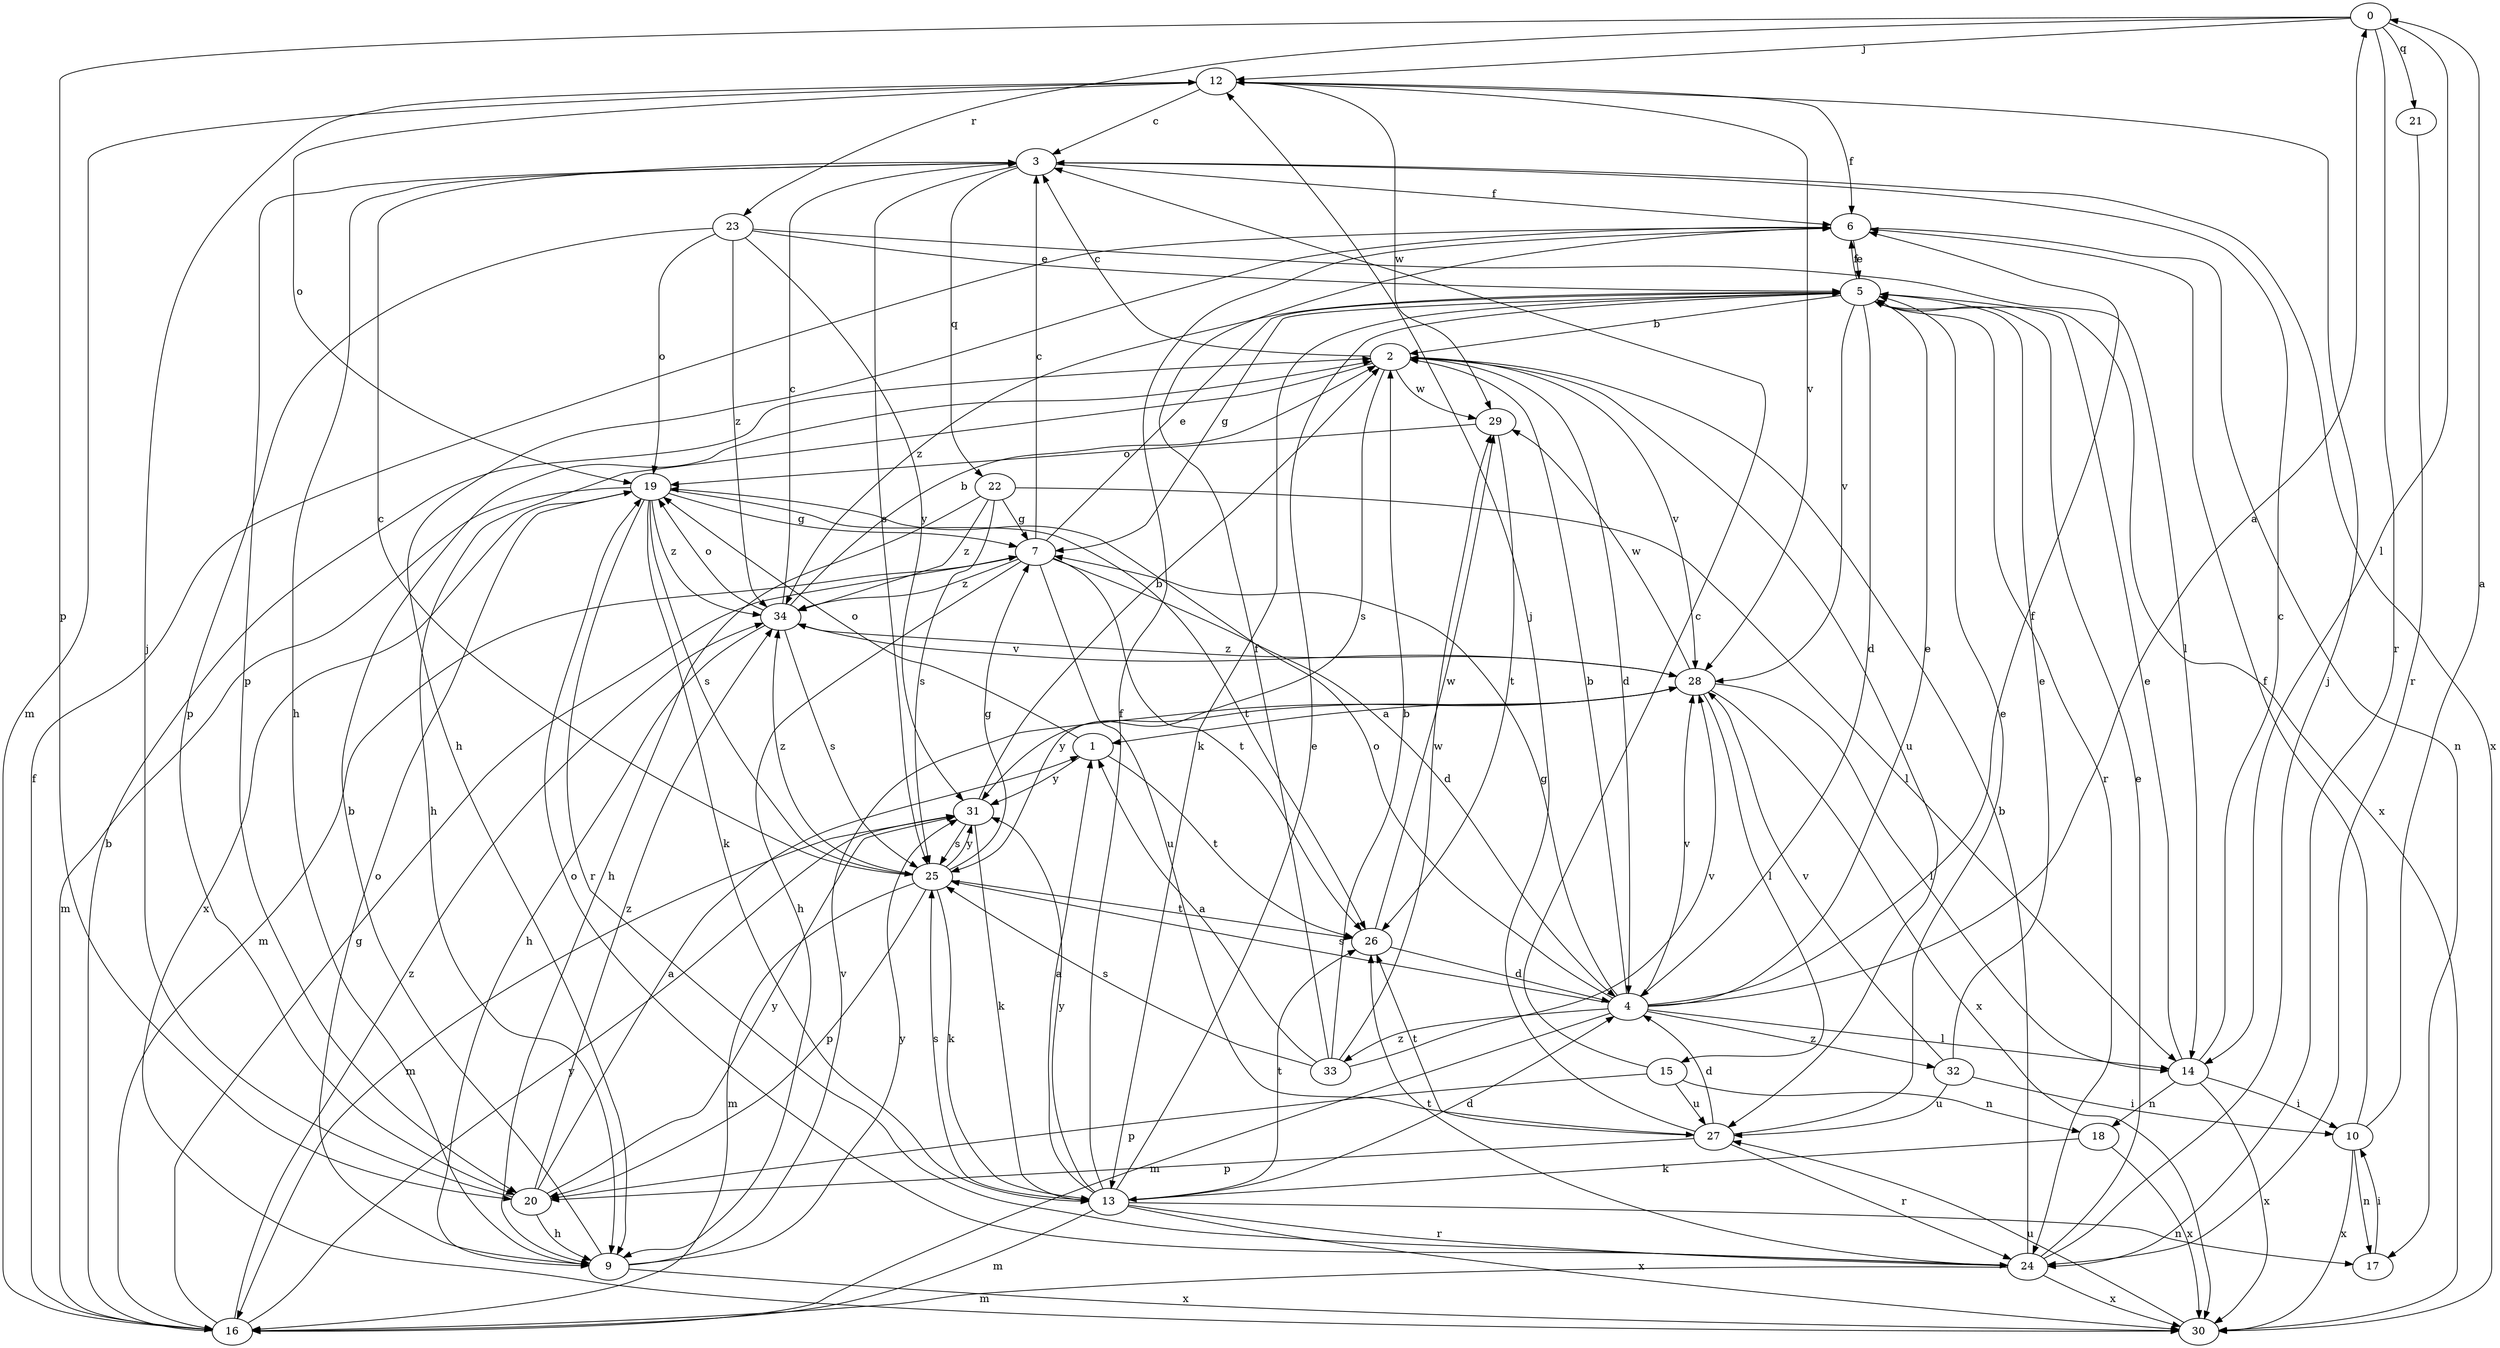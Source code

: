 strict digraph  {
0;
1;
2;
3;
4;
5;
6;
7;
9;
10;
12;
13;
14;
15;
16;
17;
18;
19;
20;
21;
22;
23;
24;
25;
26;
27;
28;
29;
30;
31;
32;
33;
34;
0 -> 12  [label=j];
0 -> 14  [label=l];
0 -> 20  [label=p];
0 -> 21  [label=q];
0 -> 23  [label=r];
0 -> 24  [label=r];
1 -> 19  [label=o];
1 -> 26  [label=t];
1 -> 31  [label=y];
2 -> 3  [label=c];
2 -> 4  [label=d];
2 -> 9  [label=h];
2 -> 25  [label=s];
2 -> 27  [label=u];
2 -> 28  [label=v];
2 -> 29  [label=w];
3 -> 6  [label=f];
3 -> 9  [label=h];
3 -> 20  [label=p];
3 -> 22  [label=q];
3 -> 25  [label=s];
3 -> 30  [label=x];
4 -> 0  [label=a];
4 -> 2  [label=b];
4 -> 5  [label=e];
4 -> 6  [label=f];
4 -> 7  [label=g];
4 -> 14  [label=l];
4 -> 16  [label=m];
4 -> 19  [label=o];
4 -> 25  [label=s];
4 -> 28  [label=v];
4 -> 32  [label=z];
4 -> 33  [label=z];
5 -> 2  [label=b];
5 -> 4  [label=d];
5 -> 6  [label=f];
5 -> 7  [label=g];
5 -> 13  [label=k];
5 -> 24  [label=r];
5 -> 28  [label=v];
5 -> 30  [label=x];
5 -> 34  [label=z];
6 -> 5  [label=e];
6 -> 9  [label=h];
6 -> 17  [label=n];
7 -> 3  [label=c];
7 -> 4  [label=d];
7 -> 5  [label=e];
7 -> 9  [label=h];
7 -> 16  [label=m];
7 -> 26  [label=t];
7 -> 27  [label=u];
7 -> 34  [label=z];
9 -> 2  [label=b];
9 -> 19  [label=o];
9 -> 28  [label=v];
9 -> 30  [label=x];
9 -> 31  [label=y];
10 -> 0  [label=a];
10 -> 6  [label=f];
10 -> 17  [label=n];
10 -> 30  [label=x];
12 -> 3  [label=c];
12 -> 6  [label=f];
12 -> 16  [label=m];
12 -> 19  [label=o];
12 -> 28  [label=v];
12 -> 29  [label=w];
13 -> 1  [label=a];
13 -> 4  [label=d];
13 -> 5  [label=e];
13 -> 6  [label=f];
13 -> 16  [label=m];
13 -> 17  [label=n];
13 -> 24  [label=r];
13 -> 25  [label=s];
13 -> 26  [label=t];
13 -> 30  [label=x];
13 -> 31  [label=y];
14 -> 3  [label=c];
14 -> 5  [label=e];
14 -> 10  [label=i];
14 -> 18  [label=n];
14 -> 30  [label=x];
15 -> 3  [label=c];
15 -> 18  [label=n];
15 -> 20  [label=p];
15 -> 27  [label=u];
16 -> 2  [label=b];
16 -> 6  [label=f];
16 -> 7  [label=g];
16 -> 31  [label=y];
16 -> 34  [label=z];
17 -> 10  [label=i];
18 -> 13  [label=k];
18 -> 30  [label=x];
19 -> 7  [label=g];
19 -> 13  [label=k];
19 -> 16  [label=m];
19 -> 24  [label=r];
19 -> 25  [label=s];
19 -> 26  [label=t];
19 -> 30  [label=x];
19 -> 34  [label=z];
20 -> 1  [label=a];
20 -> 9  [label=h];
20 -> 12  [label=j];
20 -> 31  [label=y];
20 -> 34  [label=z];
21 -> 24  [label=r];
22 -> 7  [label=g];
22 -> 9  [label=h];
22 -> 14  [label=l];
22 -> 25  [label=s];
22 -> 34  [label=z];
23 -> 5  [label=e];
23 -> 14  [label=l];
23 -> 19  [label=o];
23 -> 20  [label=p];
23 -> 31  [label=y];
23 -> 34  [label=z];
24 -> 2  [label=b];
24 -> 5  [label=e];
24 -> 12  [label=j];
24 -> 16  [label=m];
24 -> 19  [label=o];
24 -> 26  [label=t];
24 -> 30  [label=x];
25 -> 3  [label=c];
25 -> 7  [label=g];
25 -> 13  [label=k];
25 -> 16  [label=m];
25 -> 20  [label=p];
25 -> 26  [label=t];
25 -> 31  [label=y];
25 -> 34  [label=z];
26 -> 4  [label=d];
26 -> 29  [label=w];
27 -> 4  [label=d];
27 -> 5  [label=e];
27 -> 12  [label=j];
27 -> 20  [label=p];
27 -> 24  [label=r];
27 -> 26  [label=t];
28 -> 1  [label=a];
28 -> 14  [label=l];
28 -> 15  [label=l];
28 -> 29  [label=w];
28 -> 30  [label=x];
28 -> 31  [label=y];
28 -> 34  [label=z];
29 -> 19  [label=o];
29 -> 26  [label=t];
30 -> 27  [label=u];
31 -> 2  [label=b];
31 -> 13  [label=k];
31 -> 16  [label=m];
31 -> 25  [label=s];
32 -> 5  [label=e];
32 -> 10  [label=i];
32 -> 27  [label=u];
32 -> 28  [label=v];
33 -> 1  [label=a];
33 -> 2  [label=b];
33 -> 6  [label=f];
33 -> 25  [label=s];
33 -> 28  [label=v];
33 -> 29  [label=w];
34 -> 2  [label=b];
34 -> 3  [label=c];
34 -> 9  [label=h];
34 -> 19  [label=o];
34 -> 25  [label=s];
34 -> 28  [label=v];
}
